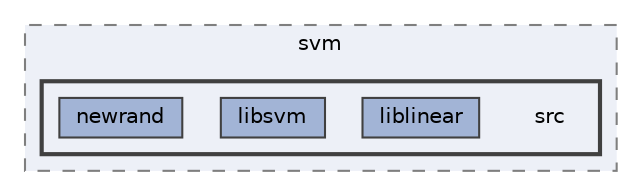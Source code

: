 digraph "/home/jam/Research/IRES-2025/dev/src/llm-scripts/testing/hypothesis-testing/hyp-env/lib/python3.12/site-packages/sklearn/svm/src"
{
 // LATEX_PDF_SIZE
  bgcolor="transparent";
  edge [fontname=Helvetica,fontsize=10,labelfontname=Helvetica,labelfontsize=10];
  node [fontname=Helvetica,fontsize=10,shape=box,height=0.2,width=0.4];
  compound=true
  subgraph clusterdir_192d80255c4e70e400ecbf7cf6acbf35 {
    graph [ bgcolor="#edf0f7", pencolor="grey50", label="svm", fontname=Helvetica,fontsize=10 style="filled,dashed", URL="dir_192d80255c4e70e400ecbf7cf6acbf35.html",tooltip=""]
  subgraph clusterdir_2f6501728d7804f394b0c33363c7ee0d {
    graph [ bgcolor="#edf0f7", pencolor="grey25", label="", fontname=Helvetica,fontsize=10 style="filled,bold", URL="dir_2f6501728d7804f394b0c33363c7ee0d.html",tooltip=""]
    dir_2f6501728d7804f394b0c33363c7ee0d [shape=plaintext, label="src"];
  dir_b28c40b4eb6d3abb155b974805d4d3c6 [label="liblinear", fillcolor="#a2b4d6", color="grey25", style="filled", URL="dir_b28c40b4eb6d3abb155b974805d4d3c6.html",tooltip=""];
  dir_a19256d54df97cb4da3f17a9cbdeed38 [label="libsvm", fillcolor="#a2b4d6", color="grey25", style="filled", URL="dir_a19256d54df97cb4da3f17a9cbdeed38.html",tooltip=""];
  dir_cb15d276b6909def58c6d44aa7c2706f [label="newrand", fillcolor="#a2b4d6", color="grey25", style="filled", URL="dir_cb15d276b6909def58c6d44aa7c2706f.html",tooltip=""];
  }
  }
}

